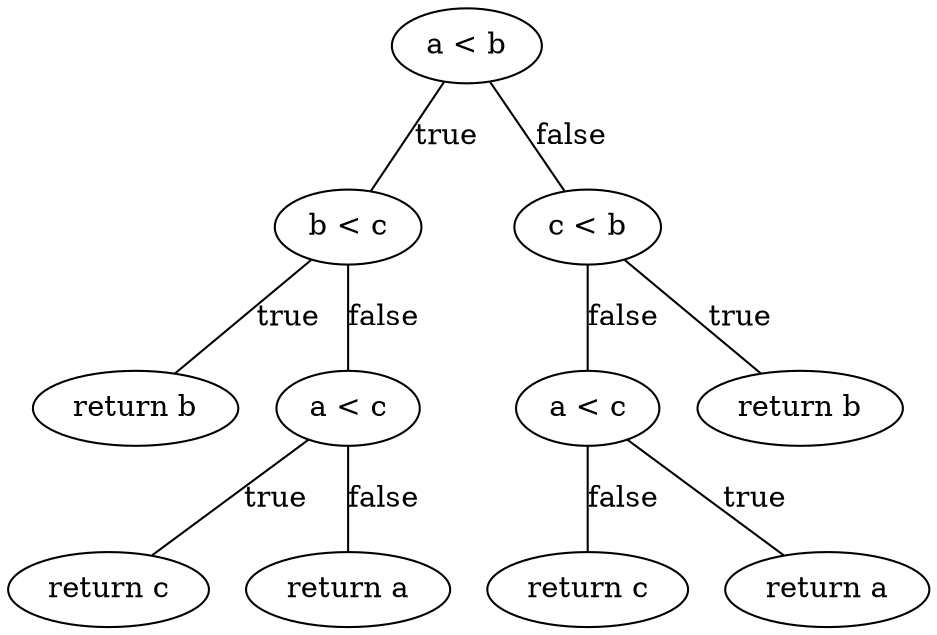 # a < b ? b < c ? b : a < c ? c : a : c < b ? b : a < c ? a : c
graph g {
    0 [label="a < b"];
    1 [label="b < c"];
    2 [label="c < b"]
    3 [label="return b"]
    4 [label="a < c"]
    5 [label="return c"]
    6 [label="return a"]
    7 [label="a < c"]
    8 [label="return b"]
    9 [label="return c"]
    10 [label="return a"]
    0 -- 1 [label="true"]
    0 -- 2 [label="false"]
    1 -- 3 [label="true"]
    1 -- 4 [label="false"]
    4 -- 5 [label="true"] 
    4 -- 6 [label="false"]
    2 -- 7 [label="false"]
    2 -- 8 [label="true"]
    7 -- 9 [label="false"]
    7 -- 10 [label="true"]
}